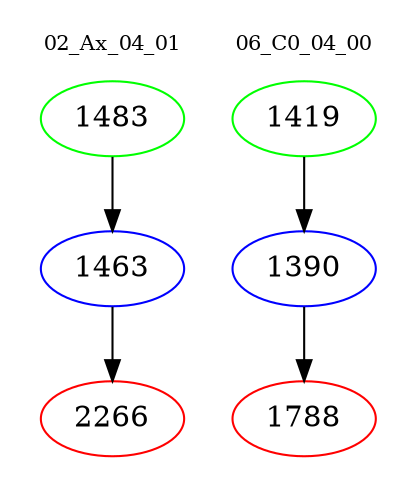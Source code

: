 digraph{
subgraph cluster_0 {
color = white
label = "02_Ax_04_01";
fontsize=10;
T0_1483 [label="1483", color="green"]
T0_1483 -> T0_1463 [color="black"]
T0_1463 [label="1463", color="blue"]
T0_1463 -> T0_2266 [color="black"]
T0_2266 [label="2266", color="red"]
}
subgraph cluster_1 {
color = white
label = "06_C0_04_00";
fontsize=10;
T1_1419 [label="1419", color="green"]
T1_1419 -> T1_1390 [color="black"]
T1_1390 [label="1390", color="blue"]
T1_1390 -> T1_1788 [color="black"]
T1_1788 [label="1788", color="red"]
}
}
